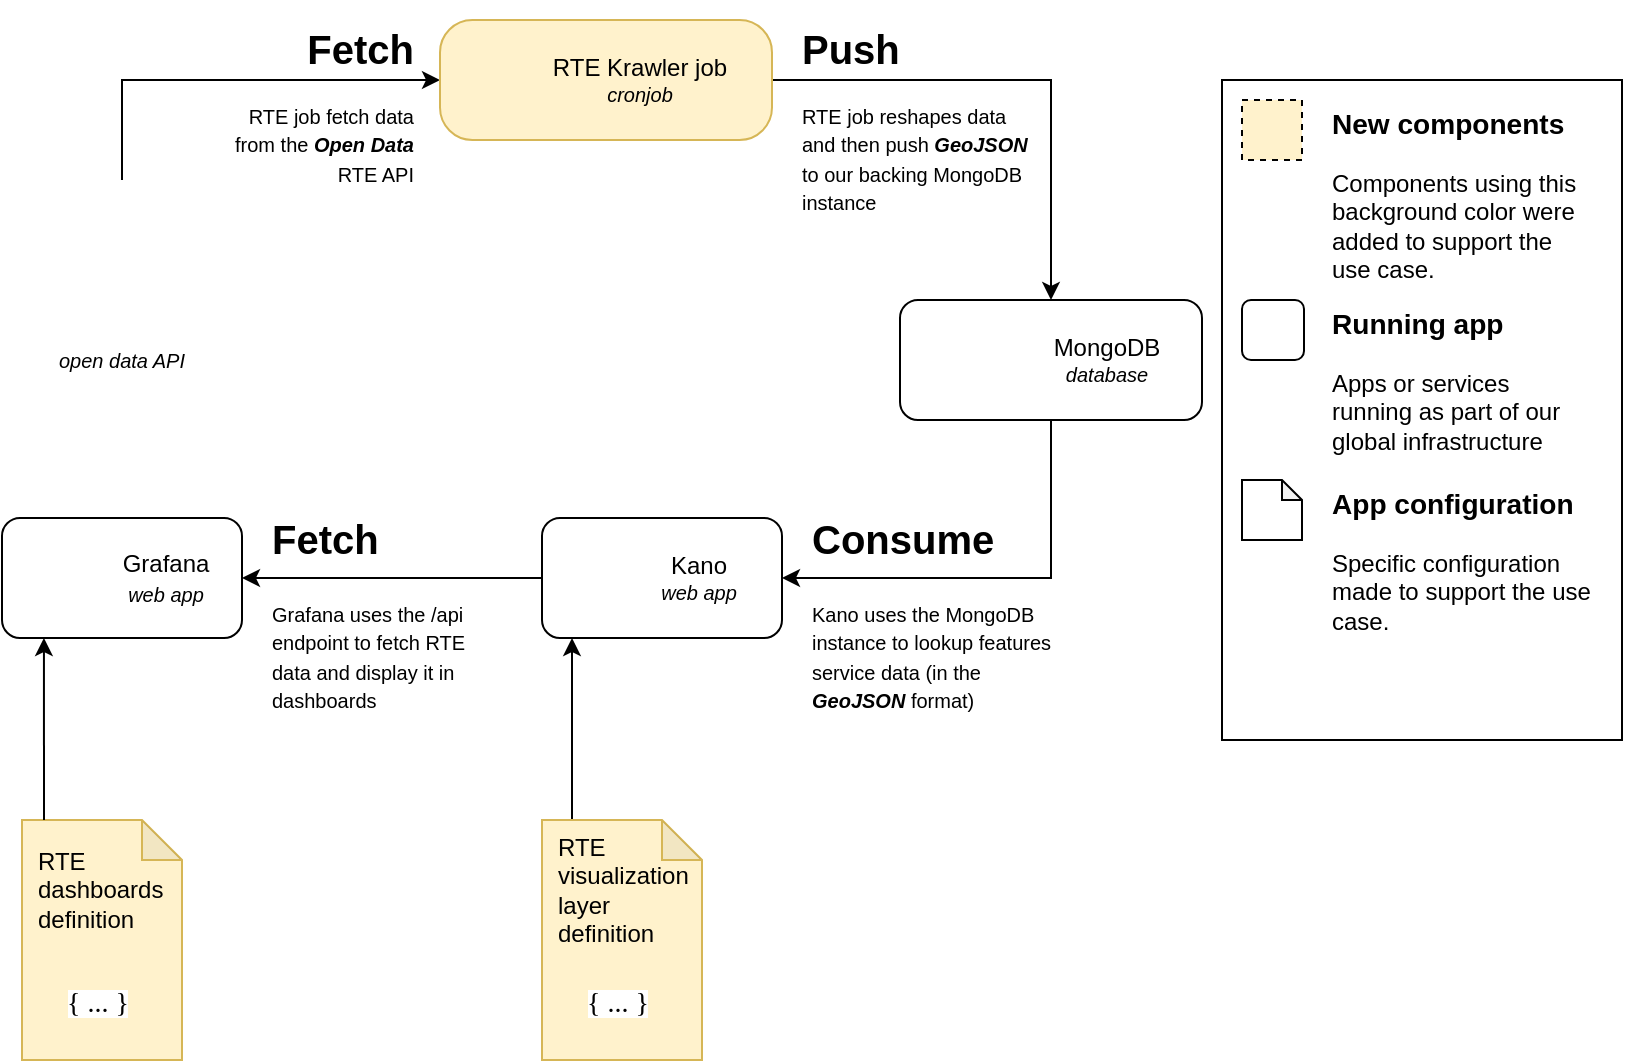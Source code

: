 <mxfile version="21.3.3" type="device">
  <diagram name="Page-1" id="-w1pjy-mE1reuzwPaccI">
    <mxGraphModel dx="1021" dy="643" grid="1" gridSize="10" guides="1" tooltips="1" connect="1" arrows="1" fold="1" page="1" pageScale="1" pageWidth="827" pageHeight="1169" math="0" shadow="0">
      <root>
        <mxCell id="0" />
        <mxCell id="1" parent="0" />
        <mxCell id="7kV7g_zn0Fe9AVc3Rc4T-11" value="" style="group" parent="1" vertex="1" connectable="0">
          <mxGeometry x="50" y="289" width="120" height="60" as="geometry" />
        </mxCell>
        <mxCell id="7kV7g_zn0Fe9AVc3Rc4T-9" value="" style="rounded=1;whiteSpace=wrap;html=1;" parent="7kV7g_zn0Fe9AVc3Rc4T-11" vertex="1">
          <mxGeometry width="120" height="60" as="geometry" />
        </mxCell>
        <mxCell id="7kV7g_zn0Fe9AVc3Rc4T-10" value="&lt;div&gt;Grafana&lt;/div&gt;&lt;div&gt;&lt;i&gt;&lt;font style=&quot;font-size: 10px;&quot;&gt;web app&lt;/font&gt;&lt;/i&gt;&lt;br&gt;&lt;/div&gt;" style="text;html=1;strokeColor=none;fillColor=none;align=center;verticalAlign=middle;whiteSpace=wrap;rounded=0;" parent="7kV7g_zn0Fe9AVc3Rc4T-11" vertex="1">
          <mxGeometry x="52" y="15" width="60" height="30" as="geometry" />
        </mxCell>
        <mxCell id="yhrlX3YIJh9XXCtHHCiS-11" value="" style="shape=image;verticalLabelPosition=bottom;verticalAlign=top;imageAspect=0;image=https://external-content.duckduckgo.com/iu/?u=https%3A%2F%2Ftse1.mm.bing.net%2Fth%3Fid%3DOIP.s2DOmHobG1mv1bFg_-gsHwHaHa%26pid%3DApi&amp;f=1&amp;ipt=a1a6b3161061339eea8ebeb0c03c92228b22e54fdf92b335a32eb263354bcd4e&amp;ipo=images;aspect=fixed;" vertex="1" parent="7kV7g_zn0Fe9AVc3Rc4T-11">
          <mxGeometry x="7" y="7.5" width="45" height="45" as="geometry" />
        </mxCell>
        <mxCell id="7kV7g_zn0Fe9AVc3Rc4T-12" value="" style="group;" parent="1" vertex="1" connectable="0">
          <mxGeometry x="320" y="289" width="120" height="60" as="geometry" />
        </mxCell>
        <mxCell id="7kV7g_zn0Fe9AVc3Rc4T-7" value="" style="rounded=1;whiteSpace=wrap;html=1;" parent="7kV7g_zn0Fe9AVc3Rc4T-12" vertex="1">
          <mxGeometry width="120" height="60" as="geometry" />
        </mxCell>
        <mxCell id="7kV7g_zn0Fe9AVc3Rc4T-8" value="&lt;div&gt;Kano&lt;/div&gt;&lt;div style=&quot;font-size: 10px;&quot;&gt;&lt;i&gt;web app&lt;/i&gt;&lt;br&gt;&lt;/div&gt;" style="text;html=1;strokeColor=none;fillColor=none;align=center;verticalAlign=middle;whiteSpace=wrap;rounded=0;" parent="7kV7g_zn0Fe9AVc3Rc4T-12" vertex="1">
          <mxGeometry x="47" y="15" width="63" height="30" as="geometry" />
        </mxCell>
        <mxCell id="yhrlX3YIJh9XXCtHHCiS-9" value="" style="shape=image;verticalLabelPosition=bottom;verticalAlign=top;imageAspect=0;image=https://s3.eu-central-1.amazonaws.com/kalisioscope/kano/kano-icon-256x256.png;aspect=fixed;" vertex="1" parent="7kV7g_zn0Fe9AVc3Rc4T-12">
          <mxGeometry x="4" y="7" width="46" height="46" as="geometry" />
        </mxCell>
        <mxCell id="7kV7g_zn0Fe9AVc3Rc4T-24" value="&lt;h1 style=&quot;font-size: 20px;&quot; align=&quot;right&quot;&gt;Fetch&lt;/h1&gt;&lt;p align=&quot;right&quot;&gt;&lt;font style=&quot;font-size: 10px;&quot;&gt;RTE job fetch data from the &lt;i&gt;&lt;b&gt;Open Data&lt;/b&gt;&lt;/i&gt; RTE API&lt;/font&gt;&lt;br&gt;&lt;/p&gt;" style="text;html=1;strokeColor=none;fillColor=none;spacing=5;spacingTop=-20;whiteSpace=wrap;overflow=hidden;rounded=0;" parent="1" vertex="1">
          <mxGeometry x="152" y="40" width="107" height="90" as="geometry" />
        </mxCell>
        <mxCell id="7kV7g_zn0Fe9AVc3Rc4T-27" value="&lt;h1 style=&quot;font-size: 20px;&quot;&gt;Push&lt;/h1&gt;&lt;p align=&quot;left&quot;&gt;&lt;font style=&quot;font-size: 10px;&quot;&gt;RTE job reshapes data and then push &lt;b&gt;&lt;i&gt;GeoJSON&lt;/i&gt;&lt;/b&gt; to our backing MongoDB instance&lt;/font&gt;&lt;br&gt;&lt;/p&gt;" style="text;html=1;spacing=5;spacingTop=-20;whiteSpace=wrap;overflow=hidden;rounded=0;fillColor=none;strokeColor=none;" parent="1" vertex="1">
          <mxGeometry x="445" y="40" width="125" height="110" as="geometry" />
        </mxCell>
        <mxCell id="7kV7g_zn0Fe9AVc3Rc4T-29" value="&lt;h1&gt;&lt;font style=&quot;font-size: 20px;&quot;&gt;Consume&lt;/font&gt;&lt;/h1&gt;&lt;p&gt;&lt;font style=&quot;font-size: 10px;&quot;&gt;Kano uses the MongoDB instance to lookup features service data (in the &lt;b&gt;&lt;i&gt;GeoJSON&lt;/i&gt;&lt;/b&gt; format)&lt;/font&gt;&lt;br&gt;&lt;/p&gt;" style="text;html=1;strokeColor=none;fillColor=none;spacing=5;spacingTop=-20;whiteSpace=wrap;overflow=hidden;rounded=0;" parent="1" vertex="1">
          <mxGeometry x="450" y="279" width="130" height="114" as="geometry" />
        </mxCell>
        <mxCell id="7kV7g_zn0Fe9AVc3Rc4T-33" value="&lt;h1&gt;&lt;font style=&quot;font-size: 20px;&quot;&gt;Fetch&lt;/font&gt;&lt;/h1&gt;&lt;p&gt;&lt;font style=&quot;font-size: 10px;&quot;&gt;Grafana uses the /api endpoint to fetch RTE data and display it in dashboards&lt;/font&gt;&lt;br&gt;&lt;/p&gt;" style="text;html=1;strokeColor=none;fillColor=none;spacing=5;spacingTop=-20;whiteSpace=wrap;overflow=hidden;rounded=0;" parent="1" vertex="1">
          <mxGeometry x="180" y="279" width="110" height="114" as="geometry" />
        </mxCell>
        <mxCell id="yhrlX3YIJh9XXCtHHCiS-17" style="edgeStyle=orthogonalEdgeStyle;rounded=0;orthogonalLoop=1;jettySize=auto;html=1;exitX=0.5;exitY=0;exitDx=0;exitDy=0;entryX=0;entryY=0.5;entryDx=0;entryDy=0;" edge="1" parent="1" source="yhrlX3YIJh9XXCtHHCiS-3" target="7kV7g_zn0Fe9AVc3Rc4T-1">
          <mxGeometry relative="1" as="geometry">
            <mxPoint x="280" y="190" as="targetPoint" />
          </mxGeometry>
        </mxCell>
        <mxCell id="yhrlX3YIJh9XXCtHHCiS-3" value="" style="shape=image;verticalLabelPosition=bottom;verticalAlign=top;imageAspect=0;image=https://data.rte-france.com/rte-digital-theme/images/logo_header.svg;aspect=fixed;" vertex="1" parent="1">
          <mxGeometry x="50" y="120" width="120" height="120" as="geometry" />
        </mxCell>
        <mxCell id="7kV7g_zn0Fe9AVc3Rc4T-31" style="edgeStyle=orthogonalEdgeStyle;rounded=0;orthogonalLoop=1;jettySize=auto;html=1;exitX=0;exitY=0.5;exitDx=0;exitDy=0;entryX=1;entryY=0.5;entryDx=0;entryDy=0;" parent="1" source="7kV7g_zn0Fe9AVc3Rc4T-7" edge="1" target="7kV7g_zn0Fe9AVc3Rc4T-9">
          <mxGeometry relative="1" as="geometry">
            <mxPoint x="295" y="439" as="targetPoint" />
          </mxGeometry>
        </mxCell>
        <mxCell id="yhrlX3YIJh9XXCtHHCiS-21" style="edgeStyle=orthogonalEdgeStyle;rounded=0;orthogonalLoop=1;jettySize=auto;html=1;exitX=0.5;exitY=0;exitDx=0;exitDy=0;exitPerimeter=0;entryX=0.5;entryY=1;entryDx=0;entryDy=0;" edge="1" parent="1">
          <mxGeometry relative="1" as="geometry">
            <mxPoint x="335" y="440" as="sourcePoint" />
            <mxPoint x="335" y="349" as="targetPoint" />
          </mxGeometry>
        </mxCell>
        <mxCell id="yhrlX3YIJh9XXCtHHCiS-24" value="" style="group" vertex="1" connectable="0" parent="1">
          <mxGeometry x="320" y="440" width="80" height="120" as="geometry" />
        </mxCell>
        <mxCell id="yhrlX3YIJh9XXCtHHCiS-18" value="" style="shape=note;whiteSpace=wrap;html=1;backgroundOutline=1;darkOpacity=0.05;size=20;fillColor=#fff2cc;strokeColor=#d6b656;" vertex="1" parent="yhrlX3YIJh9XXCtHHCiS-24">
          <mxGeometry width="80" height="120" as="geometry" />
        </mxCell>
        <mxCell id="yhrlX3YIJh9XXCtHHCiS-20" value="&lt;div align=&quot;left&quot;&gt;RTE visualization layer definition&lt;/div&gt;" style="text;html=1;strokeColor=none;fillColor=none;align=left;verticalAlign=middle;whiteSpace=wrap;rounded=0;" vertex="1" parent="yhrlX3YIJh9XXCtHHCiS-24">
          <mxGeometry x="6" y="20" width="64" height="30" as="geometry" />
        </mxCell>
        <mxCell id="yhrlX3YIJh9XXCtHHCiS-23" value="&lt;span style=&quot;background-color: rgb(255, 255, 255);&quot;&gt;&lt;font style=&quot;font-size: 14px;&quot; face=&quot;Lucida Console&quot;&gt;{ ... }&lt;/font&gt;&lt;/span&gt;" style="text;html=1;strokeColor=none;fillColor=none;align=center;verticalAlign=middle;whiteSpace=wrap;rounded=0;" vertex="1" parent="yhrlX3YIJh9XXCtHHCiS-24">
          <mxGeometry x="8" y="77" width="60" height="30" as="geometry" />
        </mxCell>
        <mxCell id="yhrlX3YIJh9XXCtHHCiS-25" value="" style="group" vertex="1" connectable="0" parent="1">
          <mxGeometry x="60" y="440" width="80" height="120" as="geometry" />
        </mxCell>
        <mxCell id="yhrlX3YIJh9XXCtHHCiS-26" value="" style="shape=note;whiteSpace=wrap;html=1;backgroundOutline=1;darkOpacity=0.05;size=20;fillColor=#fff2cc;strokeColor=#d6b656;" vertex="1" parent="yhrlX3YIJh9XXCtHHCiS-25">
          <mxGeometry width="80" height="120" as="geometry" />
        </mxCell>
        <mxCell id="yhrlX3YIJh9XXCtHHCiS-27" value="&lt;div align=&quot;left&quot;&gt;RTE dashboards definition&lt;/div&gt;" style="text;html=1;strokeColor=none;fillColor=none;align=left;verticalAlign=middle;whiteSpace=wrap;rounded=0;" vertex="1" parent="yhrlX3YIJh9XXCtHHCiS-25">
          <mxGeometry x="6" y="20" width="64" height="30" as="geometry" />
        </mxCell>
        <mxCell id="yhrlX3YIJh9XXCtHHCiS-28" value="&lt;span style=&quot;background-color: rgb(255, 255, 255);&quot;&gt;&lt;font style=&quot;font-size: 14px;&quot; face=&quot;Lucida Console&quot;&gt;{ ... }&lt;/font&gt;&lt;/span&gt;" style="text;html=1;strokeColor=none;fillColor=none;align=center;verticalAlign=middle;whiteSpace=wrap;rounded=0;" vertex="1" parent="yhrlX3YIJh9XXCtHHCiS-25">
          <mxGeometry x="8" y="77" width="60" height="30" as="geometry" />
        </mxCell>
        <mxCell id="yhrlX3YIJh9XXCtHHCiS-29" style="edgeStyle=orthogonalEdgeStyle;rounded=0;orthogonalLoop=1;jettySize=auto;html=1;exitX=0;exitY=0;exitDx=30;exitDy=0;exitPerimeter=0;entryX=0.333;entryY=1;entryDx=0;entryDy=0;entryPerimeter=0;" edge="1" parent="1">
          <mxGeometry relative="1" as="geometry">
            <mxPoint x="71" y="440" as="sourcePoint" />
            <mxPoint x="70.96" y="349" as="targetPoint" />
          </mxGeometry>
        </mxCell>
        <mxCell id="yhrlX3YIJh9XXCtHHCiS-50" style="edgeStyle=orthogonalEdgeStyle;rounded=0;orthogonalLoop=1;jettySize=auto;html=1;exitX=1;exitY=0.5;exitDx=0;exitDy=0;entryX=0.5;entryY=0;entryDx=0;entryDy=0;" edge="1" parent="1" source="7kV7g_zn0Fe9AVc3Rc4T-1" target="yhrlX3YIJh9XXCtHHCiS-48">
          <mxGeometry relative="1" as="geometry" />
        </mxCell>
        <mxCell id="yhrlX3YIJh9XXCtHHCiS-51" style="edgeStyle=orthogonalEdgeStyle;rounded=0;orthogonalLoop=1;jettySize=auto;html=1;exitX=0.5;exitY=1;exitDx=0;exitDy=0;entryX=1;entryY=0.5;entryDx=0;entryDy=0;" edge="1" parent="1" source="yhrlX3YIJh9XXCtHHCiS-48" target="7kV7g_zn0Fe9AVc3Rc4T-7">
          <mxGeometry relative="1" as="geometry" />
        </mxCell>
        <mxCell id="yhrlX3YIJh9XXCtHHCiS-53" value="" style="group" vertex="1" connectable="0" parent="1">
          <mxGeometry x="269" y="40" width="166" height="60" as="geometry" />
        </mxCell>
        <mxCell id="7kV7g_zn0Fe9AVc3Rc4T-1" value="" style="rounded=1;whiteSpace=wrap;html=1;arcSize=27;fillColor=#fff2cc;strokeColor=#d6b656;" parent="yhrlX3YIJh9XXCtHHCiS-53" vertex="1">
          <mxGeometry width="166" height="60" as="geometry" />
        </mxCell>
        <mxCell id="yhrlX3YIJh9XXCtHHCiS-4" value="" style="shape=image;verticalLabelPosition=bottom;verticalAlign=top;imageAspect=0;image=https://s3.eu-central-1.amazonaws.com/kalisioscope/krawler/krawler-icon-256x256.png;aspect=fixed;" vertex="1" parent="yhrlX3YIJh9XXCtHHCiS-53">
          <mxGeometry x="10.997" y="10" width="40" height="40" as="geometry" />
        </mxCell>
        <mxCell id="7kV7g_zn0Fe9AVc3Rc4T-2" value="&lt;div&gt;RTE Krawler job&lt;/div&gt;&lt;div style=&quot;font-size: 10px;&quot;&gt;&lt;i&gt;cronjob&lt;/i&gt;&lt;br&gt;&lt;/div&gt;" style="text;html=1;strokeColor=none;fillColor=none;align=center;verticalAlign=middle;whiteSpace=wrap;rounded=0;" parent="yhrlX3YIJh9XXCtHHCiS-53" vertex="1">
          <mxGeometry x="50" y="15" width="100" height="30" as="geometry" />
        </mxCell>
        <mxCell id="yhrlX3YIJh9XXCtHHCiS-54" value="" style="group" vertex="1" connectable="0" parent="1">
          <mxGeometry x="494" y="180" width="156" height="60" as="geometry" />
        </mxCell>
        <mxCell id="yhrlX3YIJh9XXCtHHCiS-48" value="" style="rounded=1;whiteSpace=wrap;html=1;" vertex="1" parent="yhrlX3YIJh9XXCtHHCiS-54">
          <mxGeometry x="5" width="151" height="60" as="geometry" />
        </mxCell>
        <mxCell id="yhrlX3YIJh9XXCtHHCiS-8" value="" style="shape=image;verticalLabelPosition=bottom;verticalAlign=top;imageAspect=0;image=https://www.ideematic.com/wp-content/uploads/2018/02/mongodb-logo.png;aspect=fixed;" vertex="1" parent="yhrlX3YIJh9XXCtHHCiS-54">
          <mxGeometry y="5.25" width="71.47" height="49.5" as="geometry" />
        </mxCell>
        <mxCell id="7kV7g_zn0Fe9AVc3Rc4T-6" value="&lt;div&gt;MongoDB&lt;/div&gt;&lt;div style=&quot;font-size: 10px;&quot;&gt;&lt;i&gt;database&lt;/i&gt;&lt;br&gt;&lt;/div&gt;" style="text;html=1;strokeColor=none;fillColor=none;align=center;verticalAlign=middle;whiteSpace=wrap;rounded=0;" parent="yhrlX3YIJh9XXCtHHCiS-54" vertex="1">
          <mxGeometry x="71.47" y="15" width="74.53" height="30" as="geometry" />
        </mxCell>
        <mxCell id="yhrlX3YIJh9XXCtHHCiS-55" value="&lt;i&gt;&lt;font style=&quot;font-size: 10px;&quot;&gt;open data API&lt;/font&gt;&lt;/i&gt;" style="text;html=1;strokeColor=none;fillColor=none;align=center;verticalAlign=middle;whiteSpace=wrap;rounded=0;" vertex="1" parent="1">
          <mxGeometry x="75" y="195" width="70" height="30" as="geometry" />
        </mxCell>
        <mxCell id="yhrlX3YIJh9XXCtHHCiS-58" value="" style="group" vertex="1" connectable="0" parent="1">
          <mxGeometry x="660" y="70" width="200" height="330" as="geometry" />
        </mxCell>
        <mxCell id="yhrlX3YIJh9XXCtHHCiS-32" value="" style="rounded=0;whiteSpace=wrap;html=1;" vertex="1" parent="yhrlX3YIJh9XXCtHHCiS-58">
          <mxGeometry width="200" height="330" as="geometry" />
        </mxCell>
        <mxCell id="yhrlX3YIJh9XXCtHHCiS-45" value="" style="group" vertex="1" connectable="0" parent="yhrlX3YIJh9XXCtHHCiS-58">
          <mxGeometry x="10" y="10" width="180" height="97.5" as="geometry" />
        </mxCell>
        <mxCell id="yhrlX3YIJh9XXCtHHCiS-33" value="" style="rounded=0;whiteSpace=wrap;html=1;fillColor=#fff2cc;strokeColor=default;dashed=1;" vertex="1" parent="yhrlX3YIJh9XXCtHHCiS-45">
          <mxGeometry width="30" height="30" as="geometry" />
        </mxCell>
        <mxCell id="yhrlX3YIJh9XXCtHHCiS-42" value="&lt;h3&gt;New components&lt;br&gt;&lt;/h3&gt;&lt;p&gt;Components using this background color were added to support the use case.&lt;br&gt;&lt;/p&gt;" style="text;html=1;strokeColor=none;fillColor=none;spacing=5;spacingTop=-20;whiteSpace=wrap;overflow=hidden;rounded=0;" vertex="1" parent="yhrlX3YIJh9XXCtHHCiS-45">
          <mxGeometry x="40" width="140" height="97.5" as="geometry" />
        </mxCell>
        <mxCell id="yhrlX3YIJh9XXCtHHCiS-56" value="" style="group" vertex="1" connectable="0" parent="yhrlX3YIJh9XXCtHHCiS-58">
          <mxGeometry x="10" y="110" width="180" height="80" as="geometry" />
        </mxCell>
        <mxCell id="yhrlX3YIJh9XXCtHHCiS-37" value="" style="rounded=1;whiteSpace=wrap;html=1;" vertex="1" parent="yhrlX3YIJh9XXCtHHCiS-56">
          <mxGeometry width="31" height="30" as="geometry" />
        </mxCell>
        <mxCell id="yhrlX3YIJh9XXCtHHCiS-47" value="&lt;h3&gt;Running app&lt;br&gt;&lt;/h3&gt;&lt;p&gt;Apps or services running as part of our global infrastructure&lt;br&gt;&lt;/p&gt;" style="text;html=1;strokeColor=none;fillColor=none;spacing=5;spacingTop=-20;whiteSpace=wrap;overflow=hidden;rounded=0;" vertex="1" parent="yhrlX3YIJh9XXCtHHCiS-56">
          <mxGeometry x="40" width="140" height="80" as="geometry" />
        </mxCell>
        <mxCell id="yhrlX3YIJh9XXCtHHCiS-57" value="" style="group" vertex="1" connectable="0" parent="yhrlX3YIJh9XXCtHHCiS-58">
          <mxGeometry x="10" y="200" width="180" height="80" as="geometry" />
        </mxCell>
        <mxCell id="yhrlX3YIJh9XXCtHHCiS-30" value="" style="shape=note;whiteSpace=wrap;html=1;backgroundOutline=1;darkOpacity=0.05;size=10;" vertex="1" parent="yhrlX3YIJh9XXCtHHCiS-57">
          <mxGeometry width="30" height="30" as="geometry" />
        </mxCell>
        <mxCell id="yhrlX3YIJh9XXCtHHCiS-43" value="&lt;h3&gt;App configuration&lt;br&gt;&lt;/h3&gt;&lt;p&gt;Specific configuration made to support the use case.&lt;br&gt;&lt;/p&gt;" style="text;html=1;strokeColor=none;fillColor=none;spacing=5;spacingTop=-20;whiteSpace=wrap;overflow=hidden;rounded=0;" vertex="1" parent="yhrlX3YIJh9XXCtHHCiS-57">
          <mxGeometry x="40" width="140" height="80" as="geometry" />
        </mxCell>
      </root>
    </mxGraphModel>
  </diagram>
</mxfile>
